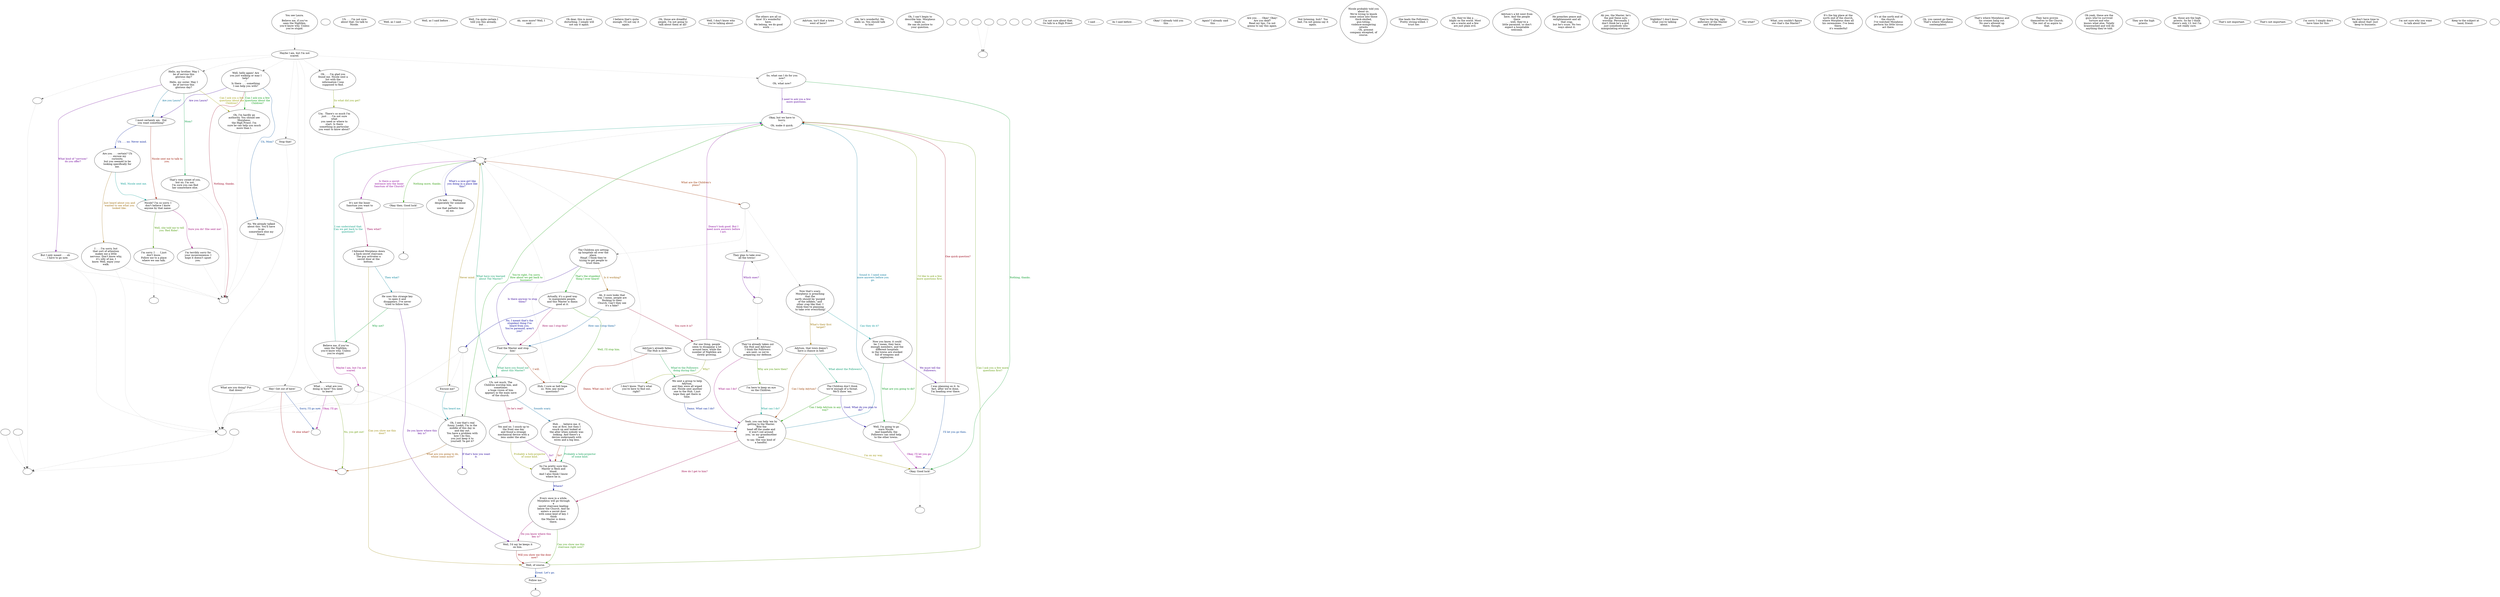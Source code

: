 digraph LAURA {
  "start" [style=filled       fillcolor="#FFFFFF"       color="#000000"]
  "start" -> "do_dialogue" [style=dotted color="#555555"]
  "start" [label="You see Laura.\n---\nBelieve me, if you've\nseen the Nightkin,\nyou'd know why. Unless\nyou're stupid."]
  "do_dialogue" [style=filled       fillcolor="#FFFFFF"       color="#000000"]
  "do_dialogue" -> "get_reaction" [style=dotted color="#555555"]
  "do_dialogue" -> "laura63" [style=dotted color="#555555"]
  "do_dialogue" -> "laura65" [style=dotted color="#555555"]
  "do_dialogue" -> "laura64" [style=dotted color="#555555"]
  "do_dialogue" -> "laura61" [style=dotted color="#555555"]
  "do_dialogue" -> "laura21" [style=dotted color="#555555"]
  "do_dialogue" -> "laura16" [style=dotted color="#555555"]
  "do_dialogue" -> "laura01" [style=dotted color="#555555"]
  "do_dialogue" [label="Maybe I am, but I'm not\nscared."]
  "lauracbt" [style=filled       fillcolor="#FFFFFF"       color="#000000"]
  "lauracbt" [label=""]
  "laura01" [style=filled       fillcolor="#FFFFFF"       color="#000000"]
  "laura01" [label="Hello, my brother. May I\nbe of service this\nglorious day?\n---\nHello, my sister. May I\nbe of service this\nglorious day?"]
  "laura01" -> "laura02" [label="Are you Laura?" color="#006D99" fontcolor="#006D99"]
  "laura01" -> "laura14" [label="Can I ask you a few\nquestions about the\nChildren?" color="#999800" fontcolor="#999800"]
  "laura01" -> "laura15" [label="What kind of \"services\"\ndo you offer?" color="#6C0099" fontcolor="#6C0099"]
  "laura01" -> "laura01a" [label="Mom?" color="#00993F" fontcolor="#00993F"]
  "laura01a" [style=filled       fillcolor="#FFFFFF"       color="#000000"]
  "laura01a" -> "laurax" [style=dotted color="#555555"]
  "laura01a" [label="That's very sweet of you,\nbut no, I'm not.\nI'm sure you can find\nher somewhere else."]
  "laura02" [style=filled       fillcolor="#FFFFFF"       color="#000000"]
  "laura02" [label="I most certainly am.  Did\nyou want something?"]
  "laura02" -> "laura03" [label="Nicole sent me to talk to\nyou." color="#991300" fontcolor="#991300"]
  "laura02" -> "laura10" [label="Uh . . . no. Never mind." color="#001A99" fontcolor="#001A99"]
  "laura03" [style=filled       fillcolor="#FFFFFF"       color="#000000"]
  "laura03" [label="Nicole? I'm so sorry. I\ndon't believe I know\nanyone by that name."]
  "laura03" -> "laura04" [label="Well, she told me to tell\nyou 'Red Rider'." color="#479900" fontcolor="#479900"]
  "laura03" -> "laura09" [label="Sure you do! She sent me!" color="#990073" fontcolor="#990073"]
  "laura04" [style=filled       fillcolor="#FFFFFF"       color="#000000"]
  "laura04" -> "laurax1" [style=dotted color="#555555"]
  "laura04" [label="I'm sorry. I . . . I just\ndon't know.\nFollow me to a place\nwhere we can talk."]
  "laura09" [style=filled       fillcolor="#FFFFFF"       color="#000000"]
  "laura09" -> "laurax" [style=dotted color="#555555"]
  "laura09" [label="I'm terribly sorry for\nyour inconvenience. I\nhope it doesn't upset\nyou."]
  "laura10" [style=filled       fillcolor="#FFFFFF"       color="#000000"]
  "laura10" [label="Are you . . . certain? Uh\n. . . excuse my\ncuriosity,\nbut you seemed to be\nlooking specifically for\nme."]
  "laura10" -> "laura03" [label="Well, Nicole sent me." color="#009992" fontcolor="#009992"]
  "laura10" -> "laura11" [label="Just heard about you and\nwanted to see what you\nlooked like." color="#996500" fontcolor="#996500"]
  "laura11" [style=filled       fillcolor="#FFFFFF"       color="#000000"]
  "laura11" -> "DownReact" [style=dotted color="#555555"]
  "laura11" -> "laurax" [style=dotted color="#555555"]
  "laura11" [label="I . . . I'm sorry, but\nthat sort of attention\nmakes me a little\nnervous. Don't know why,\nit's silly of me, I\nknow. Well, enjoy your\nwalk."]
  "laura14" [style=filled       fillcolor="#FFFFFF"       color="#000000"]
  "laura14" -> "laurax" [style=dotted color="#555555"]
  "laura14" [label="Oh, I'm hardly an\nauthority. You should see\nMorpheus,\nthe High Priest. I'm\nsure he can help you much\nmore than I."]
  "laura15" [style=filled       fillcolor="#FFFFFF"       color="#000000"]
  "laura15" -> "DownReact" [style=dotted color="#555555"]
  "laura15" -> "laurax" [style=dotted color="#555555"]
  "laura15" [label="But I only meant . . . oh\n. . . I have to go now."]
  "laura16" [style=filled       fillcolor="#FFFFFF"       color="#000000"]
  "laura16" [label="Well, hello again! Are\nyou just walking or may I\nhelp?\n---\nIs there . . . something\nI can help you with?"]
  "laura16" -> "laura02" [label="Are you Laura?" color="#390099" fontcolor="#390099"]
  "laura16" -> "laura14" [label="Can I ask you a few\nquestions about the\nChildren?" color="#00990C" fontcolor="#00990C"]
  "laura16" -> "laurax" [label="Nothing, thanks." color="#990021" fontcolor="#990021"]
  "laura16" -> "laura16a" [label="Uh, Mom?" color="#004D99" fontcolor="#004D99"]
  "laura16a" [style=filled       fillcolor="#FFFFFF"       color="#000000"]
  "laura16a" -> "laurax" [style=dotted color="#555555"]
  "laura16a" [label="No. We already talked\nabout this. You'll have\nto go\nsomewhere else my\nfriend."]
  "laura21" [style=filled       fillcolor="#FFFFFF"       color="#000000"]
  "laura21" [label="Oh . . . I'm glad you\nfound me. Nicole sent a\nlist with the\ninformation I was\nsupposed to find."]
  "laura21" -> "laura22" [label="So what did you get?" color="#7A9900" fontcolor="#7A9900"]
  "laura22" [style=filled       fillcolor="#FFFFFF"       color="#000000"]
  "laura22" -> "laura23" [style=dotted color="#555555"]
  "laura22" [label="Um.  There's so much I'm\njust . . . I'm not sure\nwhat\nyou need or where to\nstart. Is there\nsomething in particular\nyou want to know about?"]
  "laura23" [style=filled       fillcolor="#FFFFFF"       color="#000000"]
  "laura23" [label=""]
  "laura23" -> "laura24" [label="Is there a secret\nentrance into the Inner\nSanctum of the Church?" color="#8B0099" fontcolor="#8B0099"]
  "laura23" -> "laura33" [label="What have you learned\nabout The Master?" color="#00995F" fontcolor="#00995F"]
  "laura23" -> "laura23_1" [label="What are the Children's\nplans?" color="#993200" fontcolor="#993200"]
  "laura23" -> "laura60" [label="What's a nice girl like\nyou doing in a place like\nthis?" color="#050099" fontcolor="#050099"]
  "laura23" -> "laura59" [label="Nothing more, thanks." color="#279900" fontcolor="#279900"]
  "laura23_1" [style=filled       fillcolor="#FFFFFF"       color="#000000"]
  "laura23_1" -> "laura51" [style=dotted color="#555555"]
  "laura23_1" -> "laura38" [style=dotted color="#555555"]
  "laura23_1" -> "laura46" [style=dotted color="#555555"]
  "laura23_1" [label=""]
  "laura24" [style=filled       fillcolor="#FFFFFF"       color="#000000"]
  "laura24" [label="It's not the Inner\nSanctum you want to\nenter."]
  "laura24" -> "laura25" [label="Then what?" color="#990054" fontcolor="#990054"]
  "laura25" [style=filled       fillcolor="#FFFFFF"       color="#000000"]
  "laura25" [label="I followed Morpheus down\na back secret staircase.\nThe guy activates a\nsecret door at the\nbottom."]
  "laura25" -> "laura26" [label="Then what?" color="#008099" fontcolor="#008099"]
  "laura25" -> "laura28" [label="Can you show me this\ndoor?" color="#998500" fontcolor="#998500"]
  "laura26" [style=filled       fillcolor="#FFFFFF"       color="#000000"]
  "laura26" [label="He uses this strange key\nto open it and\ndisappears. I've never\ntried to follow him."]
  "laura26" -> "laura27" [label="Do you know where this\nkey is?" color="#580099" fontcolor="#580099"]
  "laura26" -> "laura31" [label="Why not?" color="#00992C" fontcolor="#00992C"]
  "laura27" [style=filled       fillcolor="#FFFFFF"       color="#000000"]
  "laura27" [label="Well, I'd say he keeps it\non him."]
  "laura27" -> "laura28" [label="Will you show me the door\nnow?" color="#990001" fontcolor="#990001"]
  "laura28" [style=filled       fillcolor="#FFFFFF"       color="#000000"]
  "laura28" [label="Well, of course."]
  "laura28" -> "laura29" [label="Great. Let's go." color="#002E99" fontcolor="#002E99"]
  "laura28" -> "laura30" [label="Can I ask you a few more\nquestions first?" color="#5A9900" fontcolor="#5A9900"]
  "laura29" [style=filled       fillcolor="#FFFFFF"       color="#000000"]
  "laura29" -> "laurax4" [style=dotted color="#555555"]
  "laura29" [label="Follow me."]
  "laura30" [style=filled       fillcolor="#FFFFFF"       color="#000000"]
  "laura30" -> "laura23" [style=dotted color="#555555"]
  "laura30" [label="Okay, but we have to\nhurry.\n---\nOh, make it quick."]
  "laura31" [style=filled       fillcolor="#FFFFFF"       color="#000000"]
  "laura31" [label="Believe me, if you've\nseen the Nightkin,\nyou'd know why. Unless\nyou're stupid."]
  "laura31" -> "laura32a" [label="Maybe I am, but I'm not\nscared." color="#990087" fontcolor="#990087"]
  "laura31" -> "laura30" [label="I can understand that.\nCan we get back to the\nquestions?" color="#00997E" fontcolor="#00997E"]
  "laura32" [style=filled       fillcolor="#FFFFFF"       color="#000000"]
  "laura32" [label="Oh, I see that's real\nfunny. Lookit, I'm in the\nmiddle of this day in\nand day out.\nYou have a problem with\nhow I do this,\nyou just keep it to\nyourself. Ya got it?"]
  "laura32" -> "laurax2" [label="What are you going to do,\nwhine some more?" color="#995200" fontcolor="#995200"]
  "laura32" -> "laurax8" [label="If that's how you want\nit." color="#250099" fontcolor="#250099"]
  "laura32" -> "laura30" [label="You're right, I'm sorry.\nHow about we get back to\nbusiness?" color="#089900" fontcolor="#089900"]
  "laura32a" [style=filled       fillcolor="#FFFFFF"       color="#000000"]
  "laura32a" -> "DownReact" [style=dotted color="#555555"]
  "laura32a" -> "laura32" [style=dotted color="#555555"]
  "laura32a" [label=""]
  "laura33" [style=filled       fillcolor="#FFFFFF"       color="#000000"]
  "laura33" [label="Uh, not much. The\nChildren worship him, and\nsometimes\na huge vision of him\nappears in the main nave\nof the church."]
  "laura33" -> "laura34" [label="So he's real?" color="#990034" fontcolor="#990034"]
  "laura33" -> "laura35" [label="Sounds scary." color="#006199" fontcolor="#006199"]
  "laura34" [style=filled       fillcolor="#FFFFFF"       color="#000000"]
  "laura34" [label="Yes and no. I snuck up to\nthe front one day\nand found a strange\nmechanical device with a\nlens under the altar."]
  "laura34" -> "laura36" [label="Probably a holo-projector\nof some kind." color="#8D9900" fontcolor="#8D9900"]
  "laura34" -> "laura36" [label="So?" color="#780099" fontcolor="#780099"]
  "laura35" [style=filled       fillcolor="#FFFFFF"       color="#000000"]
  "laura35" [label="Huh . . . believe me, it\nwas at first, but then I\nsnuck up and looked at\nthe alter when nobody was\nlooking. And there's a\ndevice underneath with\n wires and a big lens."]
  "laura35" -> "laura36" [label="Probably a holo-projector\nof some kind." color="#00994B" fontcolor="#00994B"]
  "laura35" -> "laura36" [label="So?" color="#991F00" fontcolor="#991F00"]
  "laura36" [style=filled       fillcolor="#FFFFFF"       color="#000000"]
  "laura36" [label="So I'm pretty sure this\nMaster is flesh and\nblood.\nAnd I also think I know\nwhere he is."]
  "laura36" -> "laura37" [label="Where?" color="#000E99" fontcolor="#000E99"]
  "laura37" [style=filled       fillcolor="#FFFFFF"       color="#000000"]
  "laura37" [label="Every once in a while,\nMorpheus will go through\na\nsecret staircase leading\nbelow the Church. And he\nenters a secret door\nwith some kind of key. I\nthink\nthe Master is down\nthere."]
  "laura37" -> "laura28" [label="Can you show me this\nstaircase right now?" color="#3B9900" fontcolor="#3B9900"]
  "laura37" -> "laura27" [label="Do you know where this\nkey is?" color="#990067" fontcolor="#990067"]
  "laura38" [style=filled       fillcolor="#FFFFFF"       color="#000000"]
  "laura38" [label="Now that's scary.\nMorpheus is preaching\nthat the\nearth should be 'purged\nof the infidels,' and\nother crap like that. I\nthink they're planning\n to take over everything!"]
  "laura38" -> "laura39" [label="Can they do it?" color="#009499" fontcolor="#009499"]
  "laura38" -> "laura43" [label="What's their first\ntarget?" color="#997100" fontcolor="#997100"]
  "laura39" [style=filled       fillcolor="#FFFFFF"       color="#000000"]
  "laura39" [label="Now you know, it could\nbe. I mean, they have\nenough members, and the\ndifferent hospitals\nin the towns are stocked\nfull of weapons and\nexplosives."]
  "laura39" -> "laura40" [label="We must tell the\nFollowers." color="#450099" fontcolor="#450099"]
  "laura39" -> "laura42" [label="What are you going to do?" color="#009918" fontcolor="#009918"]
  "laura40" [style=filled       fillcolor="#FFFFFF"       color="#000000"]
  "laura40" [label="I was planning on it. In\nfact, after we're done,\n I'm heading over there."]
  "laura40" -> "laura30" [label="One quick question?" color="#990015" fontcolor="#990015"]
  "laura40" -> "laura41" [label="I'll let you go then." color="#004199" fontcolor="#004199"]
  "laura41" [style=filled       fillcolor="#FFFFFF"       color="#000000"]
  "laura41" -> "laurax6" [style=dotted color="#555555"]
  "laura41" [label="Okay. Good luck!"]
  "laura42" [style=filled       fillcolor="#FFFFFF"       color="#000000"]
  "laura42" [label="Well, I'm going to go\nwarn Nicole.\nAnd hopefully, the\nFollowers can send help\nto the other towns."]
  "laura42" -> "laura30" [label="I'd like to ask a few\nmore questions first." color="#6E9900" fontcolor="#6E9900"]
  "laura42" -> "laura41" [label="Okay, I'll let you go\nthen." color="#970099" fontcolor="#970099"]
  "laura43" [style=filled       fillcolor="#FFFFFF"       color="#000000"]
  "laura43" [label="Adytum, that town doesn't\nhave a chance in hell."]
  "laura43" -> "laura44" [label="What about the Followers?" color="#00996B" fontcolor="#00996B"]
  "laura43" -> "laura45" [label="Can I help Adytum?" color="#993E00" fontcolor="#993E00"]
  "laura44" [style=filled       fillcolor="#FFFFFF"       color="#000000"]
  "laura44" [label="The Children don't think\nwe're enough of a threat.\n We'll show 'em."]
  "laura44" -> "laura42" [label="Good. What do you plan to\ndo?" color="#120099" fontcolor="#120099"]
  "laura44" -> "laura45" [label="Can I help Adytum in any\nway?" color="#1B9900" fontcolor="#1B9900"]
  "laura45" [style=filled       fillcolor="#FFFFFF"       color="#000000"]
  "laura45" [label="Yeah, you can help 'em by\ngetting to the Master.\n'Bite the\nhead off the snake and\nit won't coil around\nyou,' as my grandmother\nused\nto say. She was kind of\na handful."]
  "laura45" -> "laura37" [label="How do I get to him?" color="#990048" fontcolor="#990048"]
  "laura45" -> "laura30" [label="Sound it. I need some\nmore answers before you\ngo." color="#007499" fontcolor="#007499"]
  "laura45" -> "laura41" [label="I'm on my way." color="#999100" fontcolor="#999100"]
  "laura46" [style=filled       fillcolor="#FFFFFF"       color="#000000"]
  "laura46" [label="They plan to take over\nall the towns!"]
  "laura46" -> "laura46_1" [label="Which ones?" color="#640099" fontcolor="#640099"]
  "laura46_1" [style=filled       fillcolor="#FFFFFF"       color="#000000"]
  "laura46_1" -> "laura46" [style=dotted color="#555555"]
  "laura46_1" -> "laura49" [style=dotted color="#555555"]
  "laura46_1" [label=""]
  "laura47" [style=filled       fillcolor="#FFFFFF"       color="#000000"]
  "laura47" [label="Adytum's already fallen.\nThe Hub is next."]
  "laura47" -> "laura48" [label="What're the Followers\ndoing during this?" color="#009938" fontcolor="#009938"]
  "laura47" -> "laura45" [label="Damn. What can I do?" color="#990B00" fontcolor="#990B00"]
  "laura48" [style=filled       fillcolor="#FFFFFF"       color="#000000"]
  "laura48" [label="We sent a group to help\nAdytum,\nand they were all wiped\nout. Nicole sent another\none to the Hub. I just\nhope they get there in\ntime."]
  "laura48" -> "laura45" [label="Damn. What can I do?" color="#002299" fontcolor="#002299"]
  "laura49" [style=filled       fillcolor="#FFFFFF"       color="#000000"]
  "laura49" [label="They've already taken out\nthe Hub and Adytum!\nI think the Followers\nare next, so we're\npreparing our defense."]
  "laura49" -> "laura50" [label="Why are you here then?" color="#4E9900" fontcolor="#4E9900"]
  "laura49" -> "laura45" [label="What can I do?" color="#99007B" fontcolor="#99007B"]
  "laura50" [style=filled       fillcolor="#FFFFFF"       color="#000000"]
  "laura50" [label="I'm here to keep an eye\non the Children."]
  "laura50" -> "laura45" [label="What can I do?" color="#00998A" fontcolor="#00998A"]
  "laura51" [style=filled       fillcolor="#FFFFFF"       color="#000000"]
  "laura51" [label="The Children are setting\nup hospitals all over the\nplace.\nHmpf. I think they're\ntrying to get people to\ntrust them."]
  "laura51" -> "laura52" [label="Is it working?" color="#995E00" fontcolor="#995E00"]
  "laura51" -> "laura55" [label="Is there anyway to stop\nthem?" color="#310099" fontcolor="#310099"]
  "laura51" -> "laura57" [label="That's the stupidest\nthing I ever heard!" color="#009905" fontcolor="#009905"]
  "laura52" [style=filled       fillcolor="#FFFFFF"       color="#000000"]
  "laura52" [label="Ah, it sure looks that\nway. I mean, people are\nflocking to their\nChurch. Can't they see\nit's a fake?"]
  "laura52" -> "laura53" [label="You sure it is?" color="#990028" fontcolor="#990028"]
  "laura52" -> "laura55" [label="How can I stop them?" color="#005599" fontcolor="#005599"]
  "laura53" [style=filled       fillcolor="#FFFFFF"       color="#000000"]
  "laura53" [label="For one thing, people\nseem to disappear a lot\naround here, while the\nnumber of Nightkin are\nslowly growing."]
  "laura53" -> "laura54" [label="Why?" color="#819900" fontcolor="#819900"]
  "laura53" -> "laura30" [label="Doesn't look good. But I\nneed more answers before\nI act." color="#840099" fontcolor="#840099"]
  "laura54" [style=filled       fillcolor="#FFFFFF"       color="#000000"]
  "laura54" -> "laura23" [style=dotted color="#555555"]
  "laura54" [label="I don't know. That's what\nyou're here to find out,\nright?"]
  "laura55" [style=filled       fillcolor="#FFFFFF"       color="#000000"]
  "laura55" [label="Find the Master and stop\nhim!"]
  "laura55" -> "laura33" [label="What have you found out\nabout this Master?" color="#009957" fontcolor="#009957"]
  "laura55" -> "laura56" [label="I will." color="#992B00" fontcolor="#992B00"]
  "laura56" [style=filled       fillcolor="#FFFFFF"       color="#000000"]
  "laura56" -> "laura23" [style=dotted color="#555555"]
  "laura56" [label="Huh, I sure as hell hope\nso. Now, any more\nquestions?"]
  "laura57" [style=filled       fillcolor="#FFFFFF"       color="#000000"]
  "laura57" [label="Actually, it's a good way\nto manipulate people,\nand this Master is damn\ngood at it."]
  "laura57" -> "laura57_01" [label="No, I meant that's the\nstupidest thing I've\nheard from you.\nYou're paranoid, aren't\nyou?" color="#000299" fontcolor="#000299"]
  "laura57" -> "laura56" [label="Well, I'll stop him." color="#2F9900" fontcolor="#2F9900"]
  "laura57" -> "laura55" [label="How can I stop this?" color="#99005B" fontcolor="#99005B"]
  "laura57_01" [style=filled       fillcolor="#FFFFFF"       color="#000000"]
  "laura57_01" -> "DownReact" [style=dotted color="#555555"]
  "laura57_01" -> "laura58" [style=dotted color="#555555"]
  "laura57_01" -> "laura32" [style=dotted color="#555555"]
  "laura57_01" [label=""]
  "laura58" [style=filled       fillcolor="#FFFFFF"       color="#000000"]
  "laura58" [label="Excuse me?"]
  "laura58" -> "laura32" [label="You heard me." color="#008899" fontcolor="#008899"]
  "laura58" -> "laura23" [label="Never mind." color="#997D00" fontcolor="#997D00"]
  "laura59" [style=filled       fillcolor="#FFFFFF"       color="#000000"]
  "laura59" -> "laurax7" [style=dotted color="#555555"]
  "laura59" [label="Okay then. Good luck!"]
  "laura60" [style=filled       fillcolor="#FFFFFF"       color="#000000"]
  "laura60" -> "laura23" [style=dotted color="#555555"]
  "laura60" [label="Uh heh . . . Waiting\ndesperately for someone\nto\nuse that pathetic line\non me."]
  "laura61" [style=filled       fillcolor="#FFFFFF"       color="#000000"]
  "laura61" [label="So, what can I do for you\nnow?\n---\nOh, what now?"]
  "laura61" -> "laura30" [label="I need to ask you a few\nmore questions." color="#510099" fontcolor="#510099"]
  "laura61" -> "laura41" [label="Nothing, thanks." color="#009924" fontcolor="#009924"]
  "laura62" [style=filled       fillcolor="#FFFFFF"       color="#000000"]
  "laura62" -> "DownReact" [style=dotted color="#555555"]
  "laura62" [label="What are you doing? Put\nthat down!"]
  "laura63" [style=filled       fillcolor="#FFFFFF"       color="#000000"]
  "laura63" -> "DownReact" [style=dotted color="#555555"]
  "laura63" [label="Hey! Get out of here!"]
  "laura63" -> "laurax2" [label="Or else what?" color="#990008" fontcolor="#990008"]
  "laura63" -> "laurax5" [label="Sorry, I'll go now." color="#003599" fontcolor="#003599"]
  "laura64" [style=filled       fillcolor="#FFFFFF"       color="#000000"]
  "laura64" -> "DownReact" [style=dotted color="#555555"]
  "laura64" [label="Stop that!"]
  "laura65" [style=filled       fillcolor="#FFFFFF"       color="#000000"]
  "laura65" -> "DownReact" [style=dotted color="#555555"]
  "laura65" [label="What . . . what are you\ndoing in here? You need\nto leave!"]
  "laura65" -> "laurax2" [label="No, you get out!" color="#629900" fontcolor="#629900"]
  "laura65" -> "laurax5" [label="Okay, I'll go." color="#99008E" fontcolor="#99008E"]
  "laura67" [style=filled       fillcolor="#FFFFFF"       color="#000000"]
  "laura67" [label="Uh . . . I'm not sure\nabout that. Go talk to\nNicole."]
  "laura68" [style=filled       fillcolor="#FFFFFF"       color="#000000"]
  "laura68" [label="Well, as I said . . ."]
  "laura69" [style=filled       fillcolor="#FFFFFF"       color="#000000"]
  "laura69" [label="Well, as I said before .\n. ."]
  "laura70" [style=filled       fillcolor="#FFFFFF"       color="#000000"]
  "laura70" [label="Well, I'm quite certain I\ntold you this already,\nbut . . ."]
  "laura71" [style=filled       fillcolor="#FFFFFF"       color="#000000"]
  "laura71" [label="Ah, once more? Well, I\nsaid . . ."]
  "laura72" [style=filled       fillcolor="#FFFFFF"       color="#000000"]
  "laura72" [label="Oh dear, this is most\ndisturbing. I simply will\nnot say it again."]
  "laura73" [style=filled       fillcolor="#FFFFFF"       color="#000000"]
  "laura73" [label="I believe that's quite\nenough. I'll not say it\nagain."]
  "laura74" [style=filled       fillcolor="#FFFFFF"       color="#000000"]
  "laura74" [label="Oh, those are dreadful\npeople. I'm not going to\ntalk about them at all!"]
  "laura75" [style=filled       fillcolor="#FFFFFF"       color="#000000"]
  "laura75" [label="Well, I don't know who\nyou're talking about."]
  "laura76" [style=filled       fillcolor="#FFFFFF"       color="#000000"]
  "laura76" [label="The others are all so\nnice! It's wonderful\nhere.\nWe belong, we do good\nwork . . ."]
  "laura77" [style=filled       fillcolor="#FFFFFF"       color="#000000"]
  "laura77" [label="Adytum, isn't that a town\nwest of here?"]
  "laura78" [style=filled       fillcolor="#FFFFFF"       color="#000000"]
  "laura78" [label="Oh, he's wonderful. He\nleads us. You should talk\nto him!"]
  "laura79" [style=filled       fillcolor="#FFFFFF"       color="#000000"]
  "laura79" [label="Oh, I can't begin to\ndescribe him. Morpheus\nleads us.\nHe can do justice to\nyour question."]
  "lauraxx" [style=filled       fillcolor="#FFFFFF"       color="#000000"]
  "lauraxx" [label=""]
  "laurax" [style=filled       fillcolor="#FFFFFF"       color="#000000"]
  "laurax" [label=""]
  "laurax1" [style=filled       fillcolor="#FFFFFF"       color="#000000"]
  "laurax1" [label=""]
  "laurax2" [style=filled       fillcolor="#FFFFFF"       color="#000000"]
  "laurax2" [label=""]
  "laurax3" [style=filled       fillcolor="#FFFFFF"       color="#000000"]
  "laurax3" [label=""]
  "laurax4" [style=filled       fillcolor="#FFFFFF"       color="#000000"]
  "laurax4" [label=""]
  "laurax5" [style=filled       fillcolor="#FFFFFF"       color="#000000"]
  "laurax5" [label=""]
  "laurax6" [style=filled       fillcolor="#FFFFFF"       color="#000000"]
  "laurax6" [label=""]
  "laurax7" [style=filled       fillcolor="#FFFFFF"       color="#000000"]
  "laurax7" [label=""]
  "laurax8" [style=filled       fillcolor="#FFFFFF"       color="#000000"]
  "laurax8" [label=""]
  "get_reaction" [style=filled       fillcolor="#FFFFFF"       color="#000000"]
  "get_reaction" -> "ReactToLevel" [style=dotted color="#555555"]
  "get_reaction" [label=""]
  "ReactToLevel" [style=filled       fillcolor="#FFFFFF"       color="#000000"]
  "ReactToLevel" [label=""]
  "LevelToReact" [style=filled       fillcolor="#FFFFFF"       color="#000000"]
  "LevelToReact" [label=""]
  "UpReact" [style=filled       fillcolor="#FFFFFF"       color="#000000"]
  "UpReact" -> "ReactToLevel" [style=dotted color="#555555"]
  "UpReact" [label=""]
  "DownReact" [style=filled       fillcolor="#FFFFFF"       color="#000000"]
  "DownReact" -> "ReactToLevel" [style=dotted color="#555555"]
  "DownReact" [label=""]
  "BottomReact" [style=filled       fillcolor="#FFFFFF"       color="#000000"]
  "BottomReact" [label=""]
  "TopReact" [style=filled       fillcolor="#FFFFFF"       color="#000000"]
  "TopReact" [label=""]
  "BigUpReact" [style=filled       fillcolor="#FFFFFF"       color="#000000"]
  "BigUpReact" -> "ReactToLevel" [style=dotted color="#555555"]
  "BigUpReact" [label=""]
  "BigDownReact" [style=filled       fillcolor="#FFFFFF"       color="#000000"]
  "BigDownReact" -> "ReactToLevel" [style=dotted color="#555555"]
  "BigDownReact" [label=""]
  "UpReactLevel" [style=filled       fillcolor="#FFFFFF"       color="#000000"]
  "UpReactLevel" -> "LevelToReact" [style=dotted color="#555555"]
  "UpReactLevel" [label=""]
  "DownReactLevel" [style=filled       fillcolor="#FFFFFF"       color="#000000"]
  "DownReactLevel" -> "LevelToReact" [style=dotted color="#555555"]
  "DownReactLevel" [label=""]
  "Goodbyes" [style=filled       fillcolor="#FFFFFF"       color="#000000"]
  "Goodbyes" [label=""]
  "laura67a" [style=filled       fillcolor="#FFFFFF"       color="#000000"]
  "laura67a" [label="I'm not sure about that.\nGo talk to a High Priest."]
  "laura68a" [style=filled       fillcolor="#FFFFFF"       color="#000000"]
  "laura68a" [label="I said . . ."]
  "laura69a" [style=filled       fillcolor="#FFFFFF"       color="#000000"]
  "laura69a" [label="As I said before . . ."]
  "laura70a" [style=filled       fillcolor="#FFFFFF"       color="#000000"]
  "laura70a" [label="Okay! I already told you\nthis . . ."]
  "laura71a" [style=filled       fillcolor="#FFFFFF"       color="#000000"]
  "laura71a" [label="Again? I already said\nthis . . ."]
  "laura72a" [style=filled       fillcolor="#FFFFFF"       color="#000000"]
  "laura72a" [label="Are you . . . Okay! Okay!\nAre you deaf?\nRead my lips, I'm not\ngonna to say this again."]
  "laura73a" [style=filled       fillcolor="#FFFFFF"       color="#000000"]
  "laura73a" [label="Not listening, huh?  Too\nbad, I'm not gonna say it\nagain."]
  "laura74a" [style=filled       fillcolor="#FFFFFF"       color="#000000"]
  "laura74a" [label="Nicole probably told you\nabout us.\nWe're trying to knock\nsome sense into those\nthick-skulled,\ngun-toting,\nviolence-mongering\nnitwits\n. . . Oh, present\ncompany excepted, of\ncourse."]
  "laura75a" [style=filled       fillcolor="#FFFFFF"       color="#000000"]
  "laura75a" [label="She leads the Followers.\nPretty strong-willed. I\ntrust her."]
  "laura76a" [style=filled       fillcolor="#FFFFFF"       color="#000000"]
  "laura76a" [label="Oh, they're like a . . .\nblight on the world. Most\nare a waste and a few\nare just plain evil."]
  "laura77a" [style=filled       fillcolor="#FFFFFF"       color="#000000"]
  "laura77a" [label="Adytum's a bit west from\nhere. And the people\nthere\n. . . well, they're a\nlittle paranoid, so don't\nexpect a hospitable\nwelcome."]
  "laura78a" [style=filled       fillcolor="#FFFFFF"       color="#000000"]
  "laura78a" [label="He preaches peace and\nenlightenment and all\nthat crap,\nbut he's scum. No two\nways about it."]
  "laura79a" [style=filled       fillcolor="#FFFFFF"       color="#000000"]
  "laura79a" [label="Ah yes, the Master, he's\nthe god these nuts\nworship. Personally, I\ndon't think he's a god,\njust somebody into\nmanipulating everyone."]
  "laura80" [style=filled       fillcolor="#FFFFFF"       color="#000000"]
  "laura80" [label="Nightkin? I don't know\nwhat you're talking\nabout."]
  "laura80a" [style=filled       fillcolor="#FFFFFF"       color="#000000"]
  "laura80a" [label="They're the big, ugly\nenforcers of the Master\n and Morpheus."]
  "laura81" [style=filled       fillcolor="#FFFFFF"       color="#000000"]
  "laura81" [label="The what?"]
  "laura81a" [style=filled       fillcolor="#FFFFFF"       color="#000000"]
  "laura81a" [label="What, you couldn't figure\nout that's the Master?"]
  "laura82" [style=filled       fillcolor="#FFFFFF"       color="#000000"]
  "laura82" [label="It's the big place at the\nnorth end of the church,\nwhere Morpheus does all\nhis ceremonies. I've been\nthere,\n it's wonderful!"]
  "laura82a" [style=filled       fillcolor="#FFFFFF"       color="#000000"]
  "laura82a" [label="It's at the north end of\nthe church.\nI've watched Morpheus\nperform his little circus\nact there."]
  "laura83" [style=filled       fillcolor="#FFFFFF"       color="#000000"]
  "laura83" [label="Oh, you cannot go there.\nThat's where Morpheus\ncontemplates."]
  "laura83a" [style=filled       fillcolor="#FFFFFF"       color="#000000"]
  "laura83a" [label="That's where Morpheus and\nhis cronies hang out.\nNo one's allowed up\nthere, though."]
  "laura84" [style=filled       fillcolor="#FFFFFF"       color="#000000"]
  "laura84" [label="They have proven\nthemselves to the Church.\nThe rest of us aspire to\nthat."]
  "laura84a" [style=filled       fillcolor="#FFFFFF"       color="#000000"]
  "laura84a" [label="Oh yeah, these are the\nguys who've survived\ntorture and who\nknows what else. Totally\nbrainwashed and will do\n anything they're told."]
  "laura85" [style=filled       fillcolor="#FFFFFF"       color="#000000"]
  "laura85" [label="They are the high\npriests."]
  "laura85a" [style=filled       fillcolor="#FFFFFF"       color="#000000"]
  "laura85a" [label="Ah, those are the high\npriests. So far I think\nthere's only 13, but I'm\nnot really sure."]
  "laura86" [style=filled       fillcolor="#FFFFFF"       color="#000000"]
  "laura86" [label="That's not important."]
  "laura86a" [style=filled       fillcolor="#FFFFFF"       color="#000000"]
  "laura86a" [label="That's not important."]
  "laura87" [style=filled       fillcolor="#FFFFFF"       color="#000000"]
  "laura87" [label="I'm sorry. I simply don't\nhave time for this."]
  "laura87a" [style=filled       fillcolor="#FFFFFF"       color="#000000"]
  "laura87a" [label="We don't have time to\ntalk about that! Just\nkeep to business."]
  "laura88" [style=filled       fillcolor="#FFFFFF"       color="#000000"]
  "laura88" [label="I'm not sure why you want\nto talk about that."]
  "laura88a" [style=filled       fillcolor="#FFFFFF"       color="#000000"]
  "laura88a" [label="Keep to the subject at\nhand, friend."]
  "lauraend" [style=filled       fillcolor="#FFFFFF"       color="#000000"]
  "lauraend" [label=""]
}